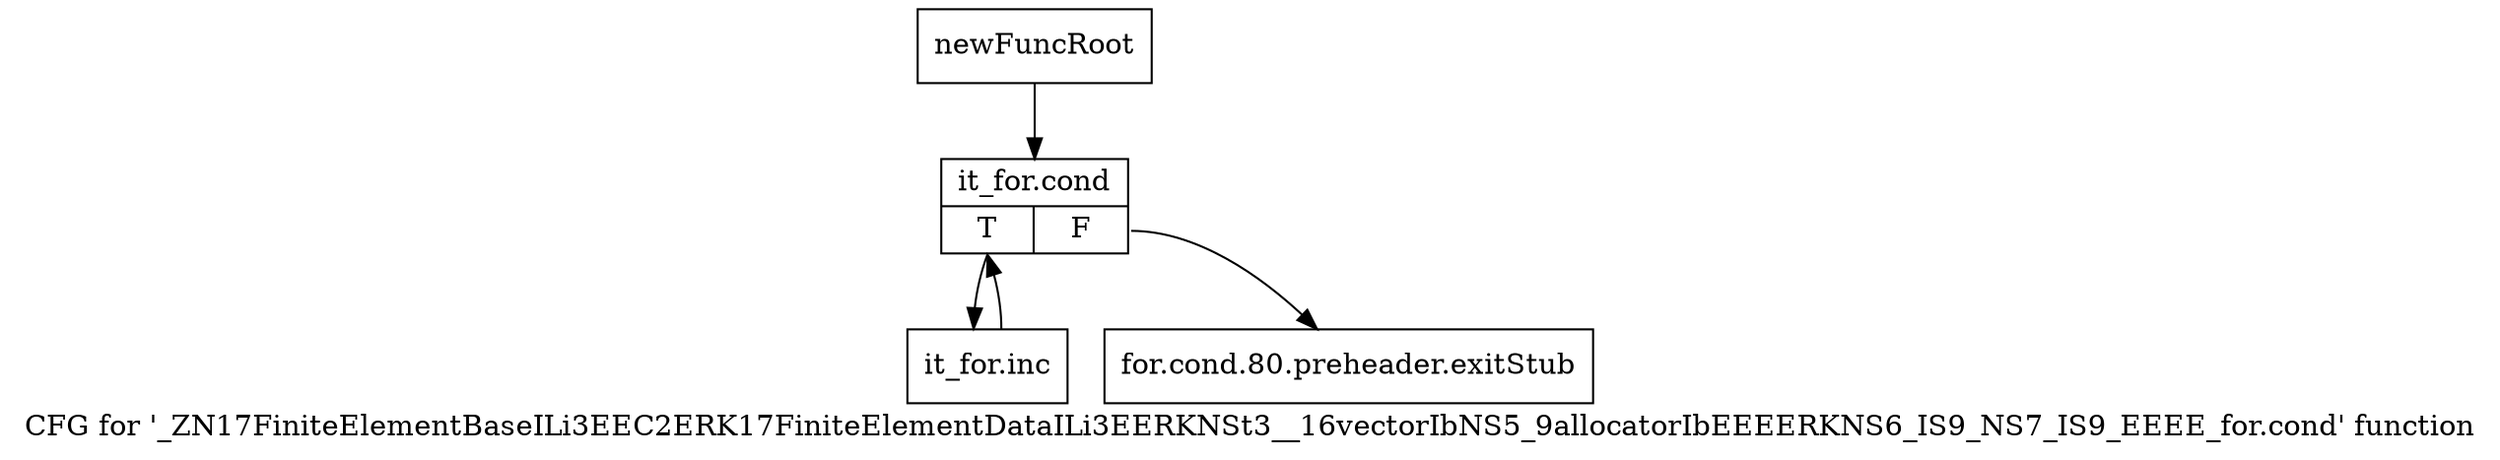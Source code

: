digraph "CFG for '_ZN17FiniteElementBaseILi3EEC2ERK17FiniteElementDataILi3EERKNSt3__16vectorIbNS5_9allocatorIbEEEERKNS6_IS9_NS7_IS9_EEEE_for.cond' function" {
	label="CFG for '_ZN17FiniteElementBaseILi3EEC2ERK17FiniteElementDataILi3EERKNSt3__16vectorIbNS5_9allocatorIbEEEERKNS6_IS9_NS7_IS9_EEEE_for.cond' function";

	Node0x909a5f0 [shape=record,label="{newFuncRoot}"];
	Node0x909a5f0 -> Node0x909a690;
	Node0x909a640 [shape=record,label="{for.cond.80.preheader.exitStub}"];
	Node0x909a690 [shape=record,label="{it_for.cond|{<s0>T|<s1>F}}"];
	Node0x909a690:s0 -> Node0x909a6e0;
	Node0x909a690:s1 -> Node0x909a640;
	Node0x909a6e0 [shape=record,label="{it_for.inc}"];
	Node0x909a6e0 -> Node0x909a690;
}
